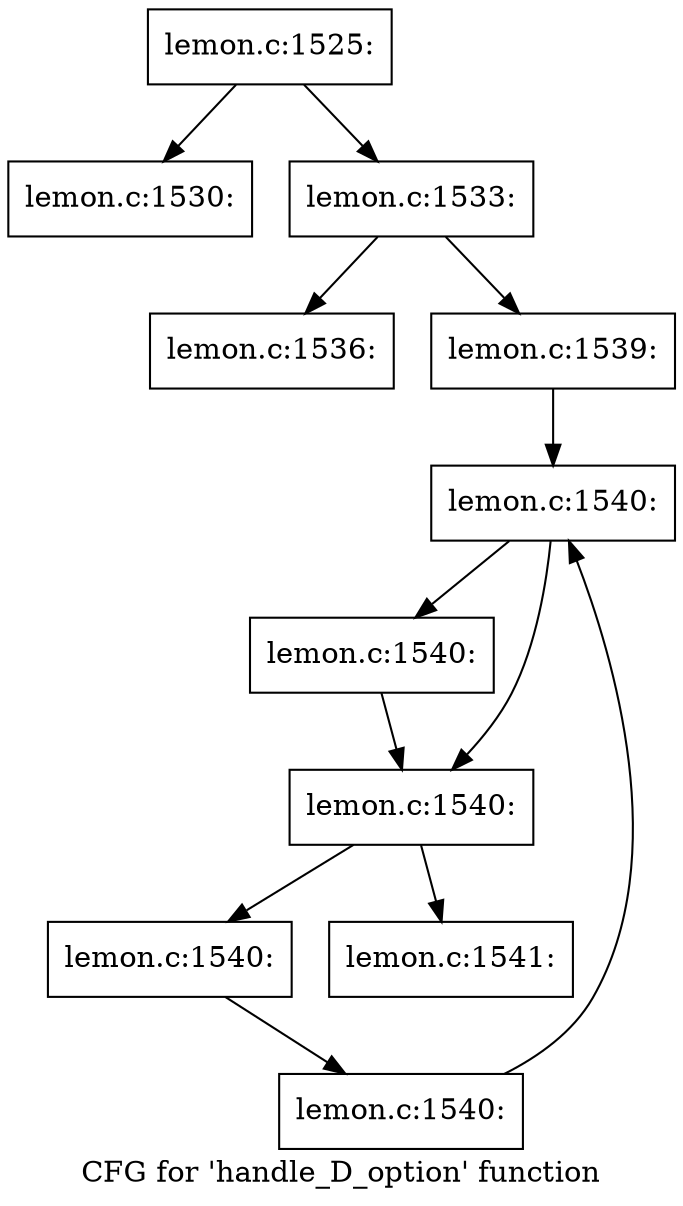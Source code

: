 digraph "CFG for 'handle_D_option' function" {
	label="CFG for 'handle_D_option' function";

	Node0x562565731ed0 [shape=record,label="{lemon.c:1525:}"];
	Node0x562565731ed0 -> Node0x562565372ab0;
	Node0x562565731ed0 -> Node0x5625652d86c0;
	Node0x562565372ab0 [shape=record,label="{lemon.c:1530:}"];
	Node0x5625652d86c0 [shape=record,label="{lemon.c:1533:}"];
	Node0x5625652d86c0 -> Node0x562565733920;
	Node0x5625652d86c0 -> Node0x5625657344a0;
	Node0x562565733920 [shape=record,label="{lemon.c:1536:}"];
	Node0x5625657344a0 [shape=record,label="{lemon.c:1539:}"];
	Node0x5625657344a0 -> Node0x5625657351a0;
	Node0x5625657351a0 [shape=record,label="{lemon.c:1540:}"];
	Node0x5625657351a0 -> Node0x562565735490;
	Node0x5625657351a0 -> Node0x562565735440;
	Node0x562565735490 [shape=record,label="{lemon.c:1540:}"];
	Node0x562565735490 -> Node0x562565735440;
	Node0x562565735440 [shape=record,label="{lemon.c:1540:}"];
	Node0x562565735440 -> Node0x5625657353c0;
	Node0x562565735440 -> Node0x562565734b50;
	Node0x5625657353c0 [shape=record,label="{lemon.c:1540:}"];
	Node0x5625657353c0 -> Node0x562565735330;
	Node0x562565735330 [shape=record,label="{lemon.c:1540:}"];
	Node0x562565735330 -> Node0x5625657351a0;
	Node0x562565734b50 [shape=record,label="{lemon.c:1541:}"];
}
